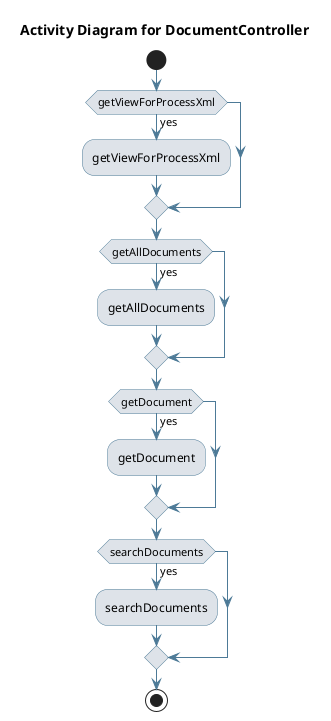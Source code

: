 @startuml
skinparam activity {
 BackgroundColor #DEE3E9 
 BorderColor #4D7A97 
 ArrowColor #4D7A97 
}
!pragma useVerticalIf on
start
title Activity Diagram for DocumentController

if (getViewForProcessXml) then (yes)
:getViewForProcessXml;
endif
if (getAllDocuments) then (yes)
:getAllDocuments;
endif
if (getDocument) then (yes)
:getDocument;
endif
if (searchDocuments) then (yes)
:searchDocuments;
endif
stop
@enduml
